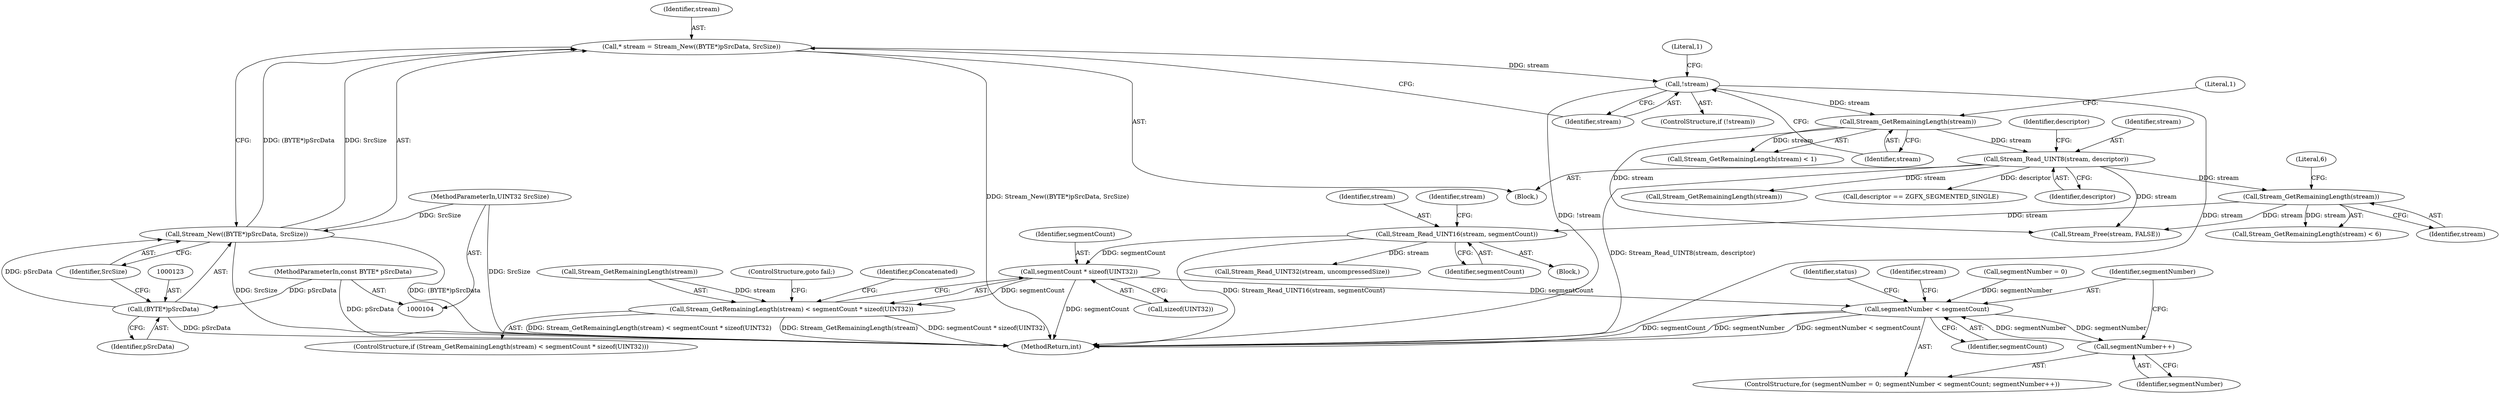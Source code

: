 digraph "0_FreeRDP_602f4a2e14b41703b5f431de3154cd46a5750a2d@API" {
"1000224" [label="(Call,segmentCount * sizeof(UINT32))"];
"1000214" [label="(Call,Stream_Read_UINT16(stream, segmentCount))"];
"1000210" [label="(Call,Stream_GetRemainingLength(stream))"];
"1000138" [label="(Call,Stream_Read_UINT8(stream, descriptor))"];
"1000134" [label="(Call,Stream_GetRemainingLength(stream))"];
"1000127" [label="(Call,!stream)"];
"1000119" [label="(Call,* stream = Stream_New((BYTE*)pSrcData, SrcSize))"];
"1000121" [label="(Call,Stream_New((BYTE*)pSrcData, SrcSize))"];
"1000122" [label="(Call,(BYTE*)pSrcData)"];
"1000106" [label="(MethodParameterIn,const BYTE* pSrcData)"];
"1000107" [label="(MethodParameterIn,UINT32 SrcSize)"];
"1000221" [label="(Call,Stream_GetRemainingLength(stream) < segmentCount * sizeof(UINT32))"];
"1000251" [label="(Call,segmentNumber < segmentCount)"];
"1000254" [label="(Call,segmentNumber++)"];
"1000128" [label="(Identifier,stream)"];
"1000135" [label="(Identifier,stream)"];
"1000142" [label="(Call,descriptor == ZGFX_SEGMENTED_SINGLE)"];
"1000220" [label="(ControlStructure,if (Stream_GetRemainingLength(stream) < segmentCount * sizeof(UINT32)))"];
"1000260" [label="(Identifier,stream)"];
"1000228" [label="(ControlStructure,goto fail;)"];
"1000138" [label="(Call,Stream_Read_UINT8(stream, descriptor))"];
"1000254" [label="(Call,segmentNumber++)"];
"1000217" [label="(Call,Stream_Read_UINT32(stream, uncompressedSize))"];
"1000119" [label="(Call,* stream = Stream_New((BYTE*)pSrcData, SrcSize))"];
"1000253" [label="(Identifier,segmentCount)"];
"1000122" [label="(Call,(BYTE*)pSrcData)"];
"1000216" [label="(Identifier,segmentCount)"];
"1000211" [label="(Identifier,stream)"];
"1000224" [label="(Call,segmentCount * sizeof(UINT32))"];
"1000226" [label="(Call,sizeof(UINT32))"];
"1000322" [label="(MethodReturn,int)"];
"1000218" [label="(Identifier,stream)"];
"1000139" [label="(Identifier,stream)"];
"1000120" [label="(Identifier,stream)"];
"1000225" [label="(Identifier,segmentCount)"];
"1000140" [label="(Identifier,descriptor)"];
"1000317" [label="(Call,Stream_Free(stream, FALSE))"];
"1000209" [label="(Call,Stream_GetRemainingLength(stream) < 6)"];
"1000252" [label="(Identifier,segmentNumber)"];
"1000151" [label="(Call,Stream_GetRemainingLength(stream))"];
"1000125" [label="(Identifier,SrcSize)"];
"1000131" [label="(Literal,1)"];
"1000143" [label="(Identifier,descriptor)"];
"1000107" [label="(MethodParameterIn,UINT32 SrcSize)"];
"1000248" [label="(Call,segmentNumber = 0)"];
"1000127" [label="(Call,!stream)"];
"1000212" [label="(Literal,6)"];
"1000221" [label="(Call,Stream_GetRemainingLength(stream) < segmentCount * sizeof(UINT32))"];
"1000215" [label="(Identifier,stream)"];
"1000222" [label="(Call,Stream_GetRemainingLength(stream))"];
"1000198" [label="(Block,)"];
"1000255" [label="(Identifier,segmentNumber)"];
"1000121" [label="(Call,Stream_New((BYTE*)pSrcData, SrcSize))"];
"1000106" [label="(MethodParameterIn,const BYTE* pSrcData)"];
"1000230" [label="(Identifier,pConcatenated)"];
"1000247" [label="(ControlStructure,for (segmentNumber = 0; segmentNumber < segmentCount; segmentNumber++))"];
"1000133" [label="(Call,Stream_GetRemainingLength(stream) < 1)"];
"1000210" [label="(Call,Stream_GetRemainingLength(stream))"];
"1000136" [label="(Literal,1)"];
"1000126" [label="(ControlStructure,if (!stream))"];
"1000124" [label="(Identifier,pSrcData)"];
"1000214" [label="(Call,Stream_Read_UINT16(stream, segmentCount))"];
"1000134" [label="(Call,Stream_GetRemainingLength(stream))"];
"1000251" [label="(Call,segmentNumber < segmentCount)"];
"1000314" [label="(Identifier,status)"];
"1000111" [label="(Block,)"];
"1000224" -> "1000221"  [label="AST: "];
"1000224" -> "1000226"  [label="CFG: "];
"1000225" -> "1000224"  [label="AST: "];
"1000226" -> "1000224"  [label="AST: "];
"1000221" -> "1000224"  [label="CFG: "];
"1000224" -> "1000322"  [label="DDG: segmentCount"];
"1000224" -> "1000221"  [label="DDG: segmentCount"];
"1000214" -> "1000224"  [label="DDG: segmentCount"];
"1000224" -> "1000251"  [label="DDG: segmentCount"];
"1000214" -> "1000198"  [label="AST: "];
"1000214" -> "1000216"  [label="CFG: "];
"1000215" -> "1000214"  [label="AST: "];
"1000216" -> "1000214"  [label="AST: "];
"1000218" -> "1000214"  [label="CFG: "];
"1000214" -> "1000322"  [label="DDG: Stream_Read_UINT16(stream, segmentCount)"];
"1000210" -> "1000214"  [label="DDG: stream"];
"1000214" -> "1000217"  [label="DDG: stream"];
"1000210" -> "1000209"  [label="AST: "];
"1000210" -> "1000211"  [label="CFG: "];
"1000211" -> "1000210"  [label="AST: "];
"1000212" -> "1000210"  [label="CFG: "];
"1000210" -> "1000209"  [label="DDG: stream"];
"1000138" -> "1000210"  [label="DDG: stream"];
"1000210" -> "1000317"  [label="DDG: stream"];
"1000138" -> "1000111"  [label="AST: "];
"1000138" -> "1000140"  [label="CFG: "];
"1000139" -> "1000138"  [label="AST: "];
"1000140" -> "1000138"  [label="AST: "];
"1000143" -> "1000138"  [label="CFG: "];
"1000138" -> "1000322"  [label="DDG: Stream_Read_UINT8(stream, descriptor)"];
"1000134" -> "1000138"  [label="DDG: stream"];
"1000138" -> "1000142"  [label="DDG: descriptor"];
"1000138" -> "1000151"  [label="DDG: stream"];
"1000138" -> "1000317"  [label="DDG: stream"];
"1000134" -> "1000133"  [label="AST: "];
"1000134" -> "1000135"  [label="CFG: "];
"1000135" -> "1000134"  [label="AST: "];
"1000136" -> "1000134"  [label="CFG: "];
"1000134" -> "1000133"  [label="DDG: stream"];
"1000127" -> "1000134"  [label="DDG: stream"];
"1000134" -> "1000317"  [label="DDG: stream"];
"1000127" -> "1000126"  [label="AST: "];
"1000127" -> "1000128"  [label="CFG: "];
"1000128" -> "1000127"  [label="AST: "];
"1000131" -> "1000127"  [label="CFG: "];
"1000135" -> "1000127"  [label="CFG: "];
"1000127" -> "1000322"  [label="DDG: !stream"];
"1000127" -> "1000322"  [label="DDG: stream"];
"1000119" -> "1000127"  [label="DDG: stream"];
"1000119" -> "1000111"  [label="AST: "];
"1000119" -> "1000121"  [label="CFG: "];
"1000120" -> "1000119"  [label="AST: "];
"1000121" -> "1000119"  [label="AST: "];
"1000128" -> "1000119"  [label="CFG: "];
"1000119" -> "1000322"  [label="DDG: Stream_New((BYTE*)pSrcData, SrcSize)"];
"1000121" -> "1000119"  [label="DDG: (BYTE*)pSrcData"];
"1000121" -> "1000119"  [label="DDG: SrcSize"];
"1000121" -> "1000125"  [label="CFG: "];
"1000122" -> "1000121"  [label="AST: "];
"1000125" -> "1000121"  [label="AST: "];
"1000121" -> "1000322"  [label="DDG: SrcSize"];
"1000121" -> "1000322"  [label="DDG: (BYTE*)pSrcData"];
"1000122" -> "1000121"  [label="DDG: pSrcData"];
"1000107" -> "1000121"  [label="DDG: SrcSize"];
"1000122" -> "1000124"  [label="CFG: "];
"1000123" -> "1000122"  [label="AST: "];
"1000124" -> "1000122"  [label="AST: "];
"1000125" -> "1000122"  [label="CFG: "];
"1000122" -> "1000322"  [label="DDG: pSrcData"];
"1000106" -> "1000122"  [label="DDG: pSrcData"];
"1000106" -> "1000104"  [label="AST: "];
"1000106" -> "1000322"  [label="DDG: pSrcData"];
"1000107" -> "1000104"  [label="AST: "];
"1000107" -> "1000322"  [label="DDG: SrcSize"];
"1000221" -> "1000220"  [label="AST: "];
"1000222" -> "1000221"  [label="AST: "];
"1000228" -> "1000221"  [label="CFG: "];
"1000230" -> "1000221"  [label="CFG: "];
"1000221" -> "1000322"  [label="DDG: Stream_GetRemainingLength(stream) < segmentCount * sizeof(UINT32)"];
"1000221" -> "1000322"  [label="DDG: Stream_GetRemainingLength(stream)"];
"1000221" -> "1000322"  [label="DDG: segmentCount * sizeof(UINT32)"];
"1000222" -> "1000221"  [label="DDG: stream"];
"1000251" -> "1000247"  [label="AST: "];
"1000251" -> "1000253"  [label="CFG: "];
"1000252" -> "1000251"  [label="AST: "];
"1000253" -> "1000251"  [label="AST: "];
"1000260" -> "1000251"  [label="CFG: "];
"1000314" -> "1000251"  [label="CFG: "];
"1000251" -> "1000322"  [label="DDG: segmentNumber < segmentCount"];
"1000251" -> "1000322"  [label="DDG: segmentCount"];
"1000251" -> "1000322"  [label="DDG: segmentNumber"];
"1000254" -> "1000251"  [label="DDG: segmentNumber"];
"1000248" -> "1000251"  [label="DDG: segmentNumber"];
"1000251" -> "1000254"  [label="DDG: segmentNumber"];
"1000254" -> "1000247"  [label="AST: "];
"1000254" -> "1000255"  [label="CFG: "];
"1000255" -> "1000254"  [label="AST: "];
"1000252" -> "1000254"  [label="CFG: "];
}
